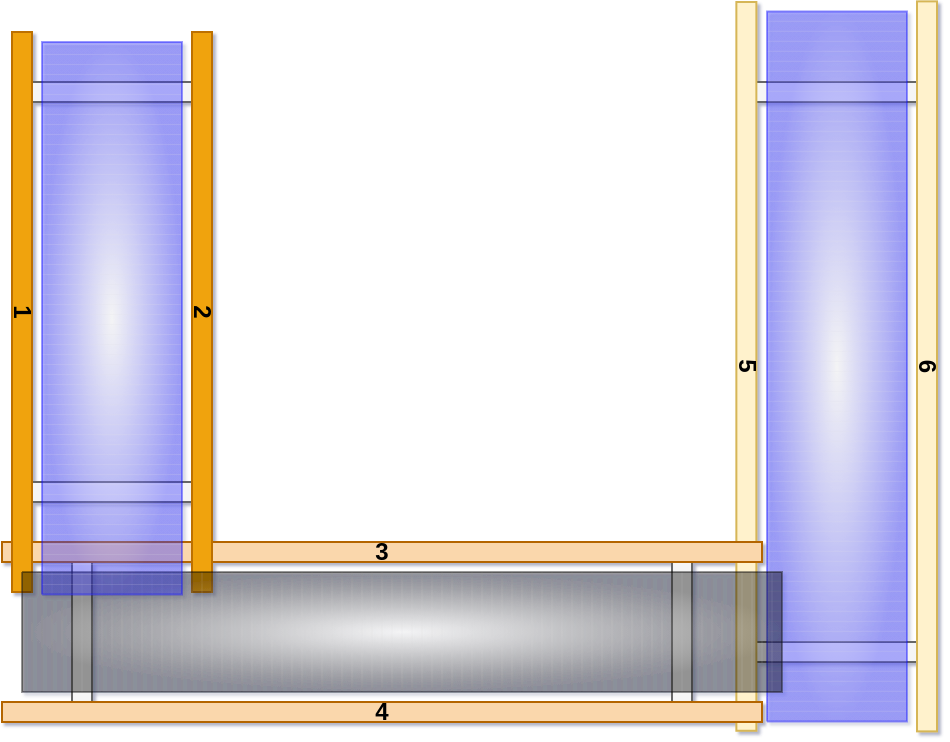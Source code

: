 <mxfile version="20.2.7" type="github">
  <diagram id="M8zVZiQrcIljeHW1JgP3" name="Seite-1">
    <mxGraphModel dx="782" dy="469" grid="1" gridSize="10" guides="1" tooltips="1" connect="1" arrows="1" fold="1" page="1" pageScale="1" pageWidth="827" pageHeight="1169" math="0" shadow="1">
      <root>
        <mxCell id="0" />
        <mxCell id="1" parent="0" />
        <mxCell id="1NJ1V6qMockjoOqYqM6Y-14" value="" style="rounded=0;whiteSpace=wrap;html=1;fillColor=#f5f5f5;fontColor=#333333;strokeColor=#666666;" vertex="1" parent="1">
          <mxGeometry x="160" y="120" width="90" height="10" as="geometry" />
        </mxCell>
        <mxCell id="1NJ1V6qMockjoOqYqM6Y-18" value="" style="rounded=0;whiteSpace=wrap;html=1;fillColor=#f5f5f5;fontColor=#333333;strokeColor=#666666;" vertex="1" parent="1">
          <mxGeometry x="160" y="320" width="90" height="10" as="geometry" />
        </mxCell>
        <mxCell id="1NJ1V6qMockjoOqYqM6Y-21" value="" style="rounded=0;whiteSpace=wrap;html=1;fillColor=#f5f5f5;fontColor=#333333;strokeColor=#666666;rotation=90;" vertex="1" parent="1">
          <mxGeometry x="150" y="390" width="80" height="10" as="geometry" />
        </mxCell>
        <mxCell id="1NJ1V6qMockjoOqYqM6Y-22" value="" style="rounded=0;whiteSpace=wrap;html=1;fillColor=#f5f5f5;fontColor=#333333;strokeColor=#666666;rotation=90;" vertex="1" parent="1">
          <mxGeometry x="450" y="390" width="80" height="10" as="geometry" />
        </mxCell>
        <mxCell id="1NJ1V6qMockjoOqYqM6Y-25" value="" style="rounded=0;whiteSpace=wrap;html=1;fillColor=#f5f5f5;fontColor=#333333;strokeColor=#666666;" vertex="1" parent="1">
          <mxGeometry x="520" y="400" width="90" height="10" as="geometry" />
        </mxCell>
        <mxCell id="1NJ1V6qMockjoOqYqM6Y-26" value="" style="rounded=0;whiteSpace=wrap;html=1;fillColor=#f5f5f5;fontColor=#333333;strokeColor=#666666;" vertex="1" parent="1">
          <mxGeometry x="520" y="120" width="90" height="10" as="geometry" />
        </mxCell>
        <mxCell id="1NJ1V6qMockjoOqYqM6Y-27" value="&lt;b&gt;6&lt;/b&gt;" style="rounded=0;whiteSpace=wrap;html=1;rotation=90;fillColor=#fff2cc;strokeColor=#d6b656;" vertex="1" parent="1">
          <mxGeometry x="430" y="257.19" width="365" height="10" as="geometry" />
        </mxCell>
        <mxCell id="1NJ1V6qMockjoOqYqM6Y-28" value="&lt;b&gt;5&lt;/b&gt;" style="rounded=0;whiteSpace=wrap;html=1;rotation=90;fillColor=#fff2cc;strokeColor=#d6b656;" vertex="1" parent="1">
          <mxGeometry x="340" y="257.19" width="364.37" height="10" as="geometry" />
        </mxCell>
        <mxCell id="1NJ1V6qMockjoOqYqM6Y-31" value="&lt;b&gt;3&lt;/b&gt;" style="rounded=0;whiteSpace=wrap;html=1;rotation=0;fillColor=#fad7ac;strokeColor=#b46504;" vertex="1" parent="1">
          <mxGeometry x="150" y="350" width="380" height="10" as="geometry" />
        </mxCell>
        <mxCell id="1NJ1V6qMockjoOqYqM6Y-32" value="&lt;b&gt;4&lt;/b&gt;" style="rounded=0;whiteSpace=wrap;html=1;rotation=0;fillColor=#fad7ac;strokeColor=#b46504;" vertex="1" parent="1">
          <mxGeometry x="150" y="430" width="380" height="10" as="geometry" />
        </mxCell>
        <mxCell id="1NJ1V6qMockjoOqYqM6Y-35" value="" style="verticalLabelPosition=bottom;verticalAlign=top;html=1;shape=mxgraph.basic.patternFillRect;fillStyle=vert;step=5;fillStrokeWidth=0.2;fillStrokeColor=#dddddd;rotation=-90;fillColor=default;fontColor=#ffffff;strokeColor=#0000FF;gradientColor=#3333FF;gradientDirection=radial;opacity=40;" vertex="1" parent="1">
          <mxGeometry x="390" y="227.19" width="355" height="70" as="geometry" />
        </mxCell>
        <mxCell id="1NJ1V6qMockjoOqYqM6Y-37" value="&lt;b&gt;1&lt;/b&gt;" style="rounded=0;whiteSpace=wrap;html=1;rotation=90;fillColor=#f0a30a;strokeColor=#BD7000;fontColor=#000000;" vertex="1" parent="1">
          <mxGeometry x="20" y="230" width="280" height="10" as="geometry" />
        </mxCell>
        <mxCell id="1NJ1V6qMockjoOqYqM6Y-38" value="&lt;b&gt;2&lt;/b&gt;" style="rounded=0;whiteSpace=wrap;html=1;rotation=90;fillColor=#f0a30a;strokeColor=#BD7000;fontColor=#000000;" vertex="1" parent="1">
          <mxGeometry x="110" y="230" width="280" height="10" as="geometry" />
        </mxCell>
        <mxCell id="1NJ1V6qMockjoOqYqM6Y-39" value="" style="verticalLabelPosition=bottom;verticalAlign=top;html=1;shape=mxgraph.basic.patternFillRect;fillStyle=vert;step=5;fillStrokeWidth=0.2;fillStrokeColor=#dddddd;rotation=0;fillColor=default;fontColor=#ffffff;strokeColor=#000000;gradientColor=default;gradientDirection=radial;opacity=40;" vertex="1" parent="1">
          <mxGeometry x="160" y="365" width="380" height="60" as="geometry" />
        </mxCell>
        <mxCell id="1NJ1V6qMockjoOqYqM6Y-42" value="" style="verticalLabelPosition=bottom;verticalAlign=top;html=1;shape=mxgraph.basic.patternFillRect;fillStyle=vert;step=5;fillStrokeWidth=0.2;fillStrokeColor=#dddddd;rotation=-90;fillColor=default;fontColor=#ffffff;strokeColor=#0000FF;gradientColor=#3333FF;gradientDirection=radial;opacity=40;" vertex="1" parent="1">
          <mxGeometry x="66.88" y="203.13" width="276.25" height="70" as="geometry" />
        </mxCell>
      </root>
    </mxGraphModel>
  </diagram>
</mxfile>
